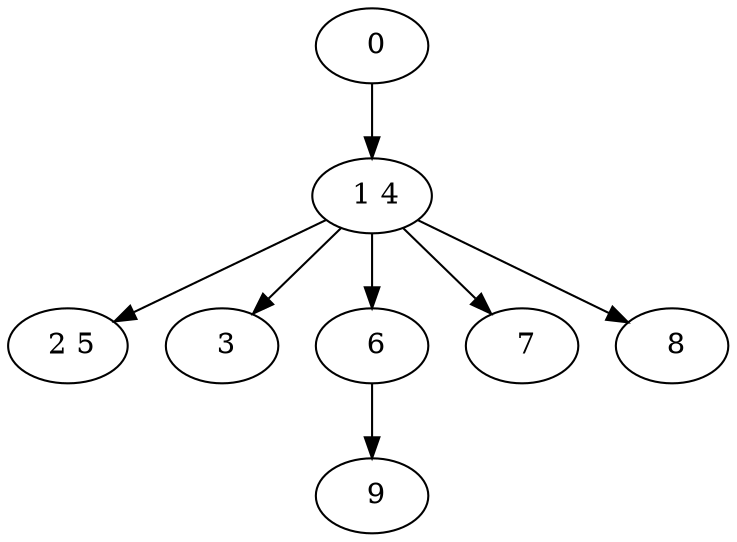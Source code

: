 digraph mytree {
" 0" -> " 1 4";
" 1 4" -> " 2 5";
" 1 4" -> " 3";
" 1 4" -> " 6";
" 1 4" -> " 7";
" 1 4" -> " 8";
" 2 5";
" 3";
" 6" -> " 9";
" 7";
" 8";
" 9";
}
